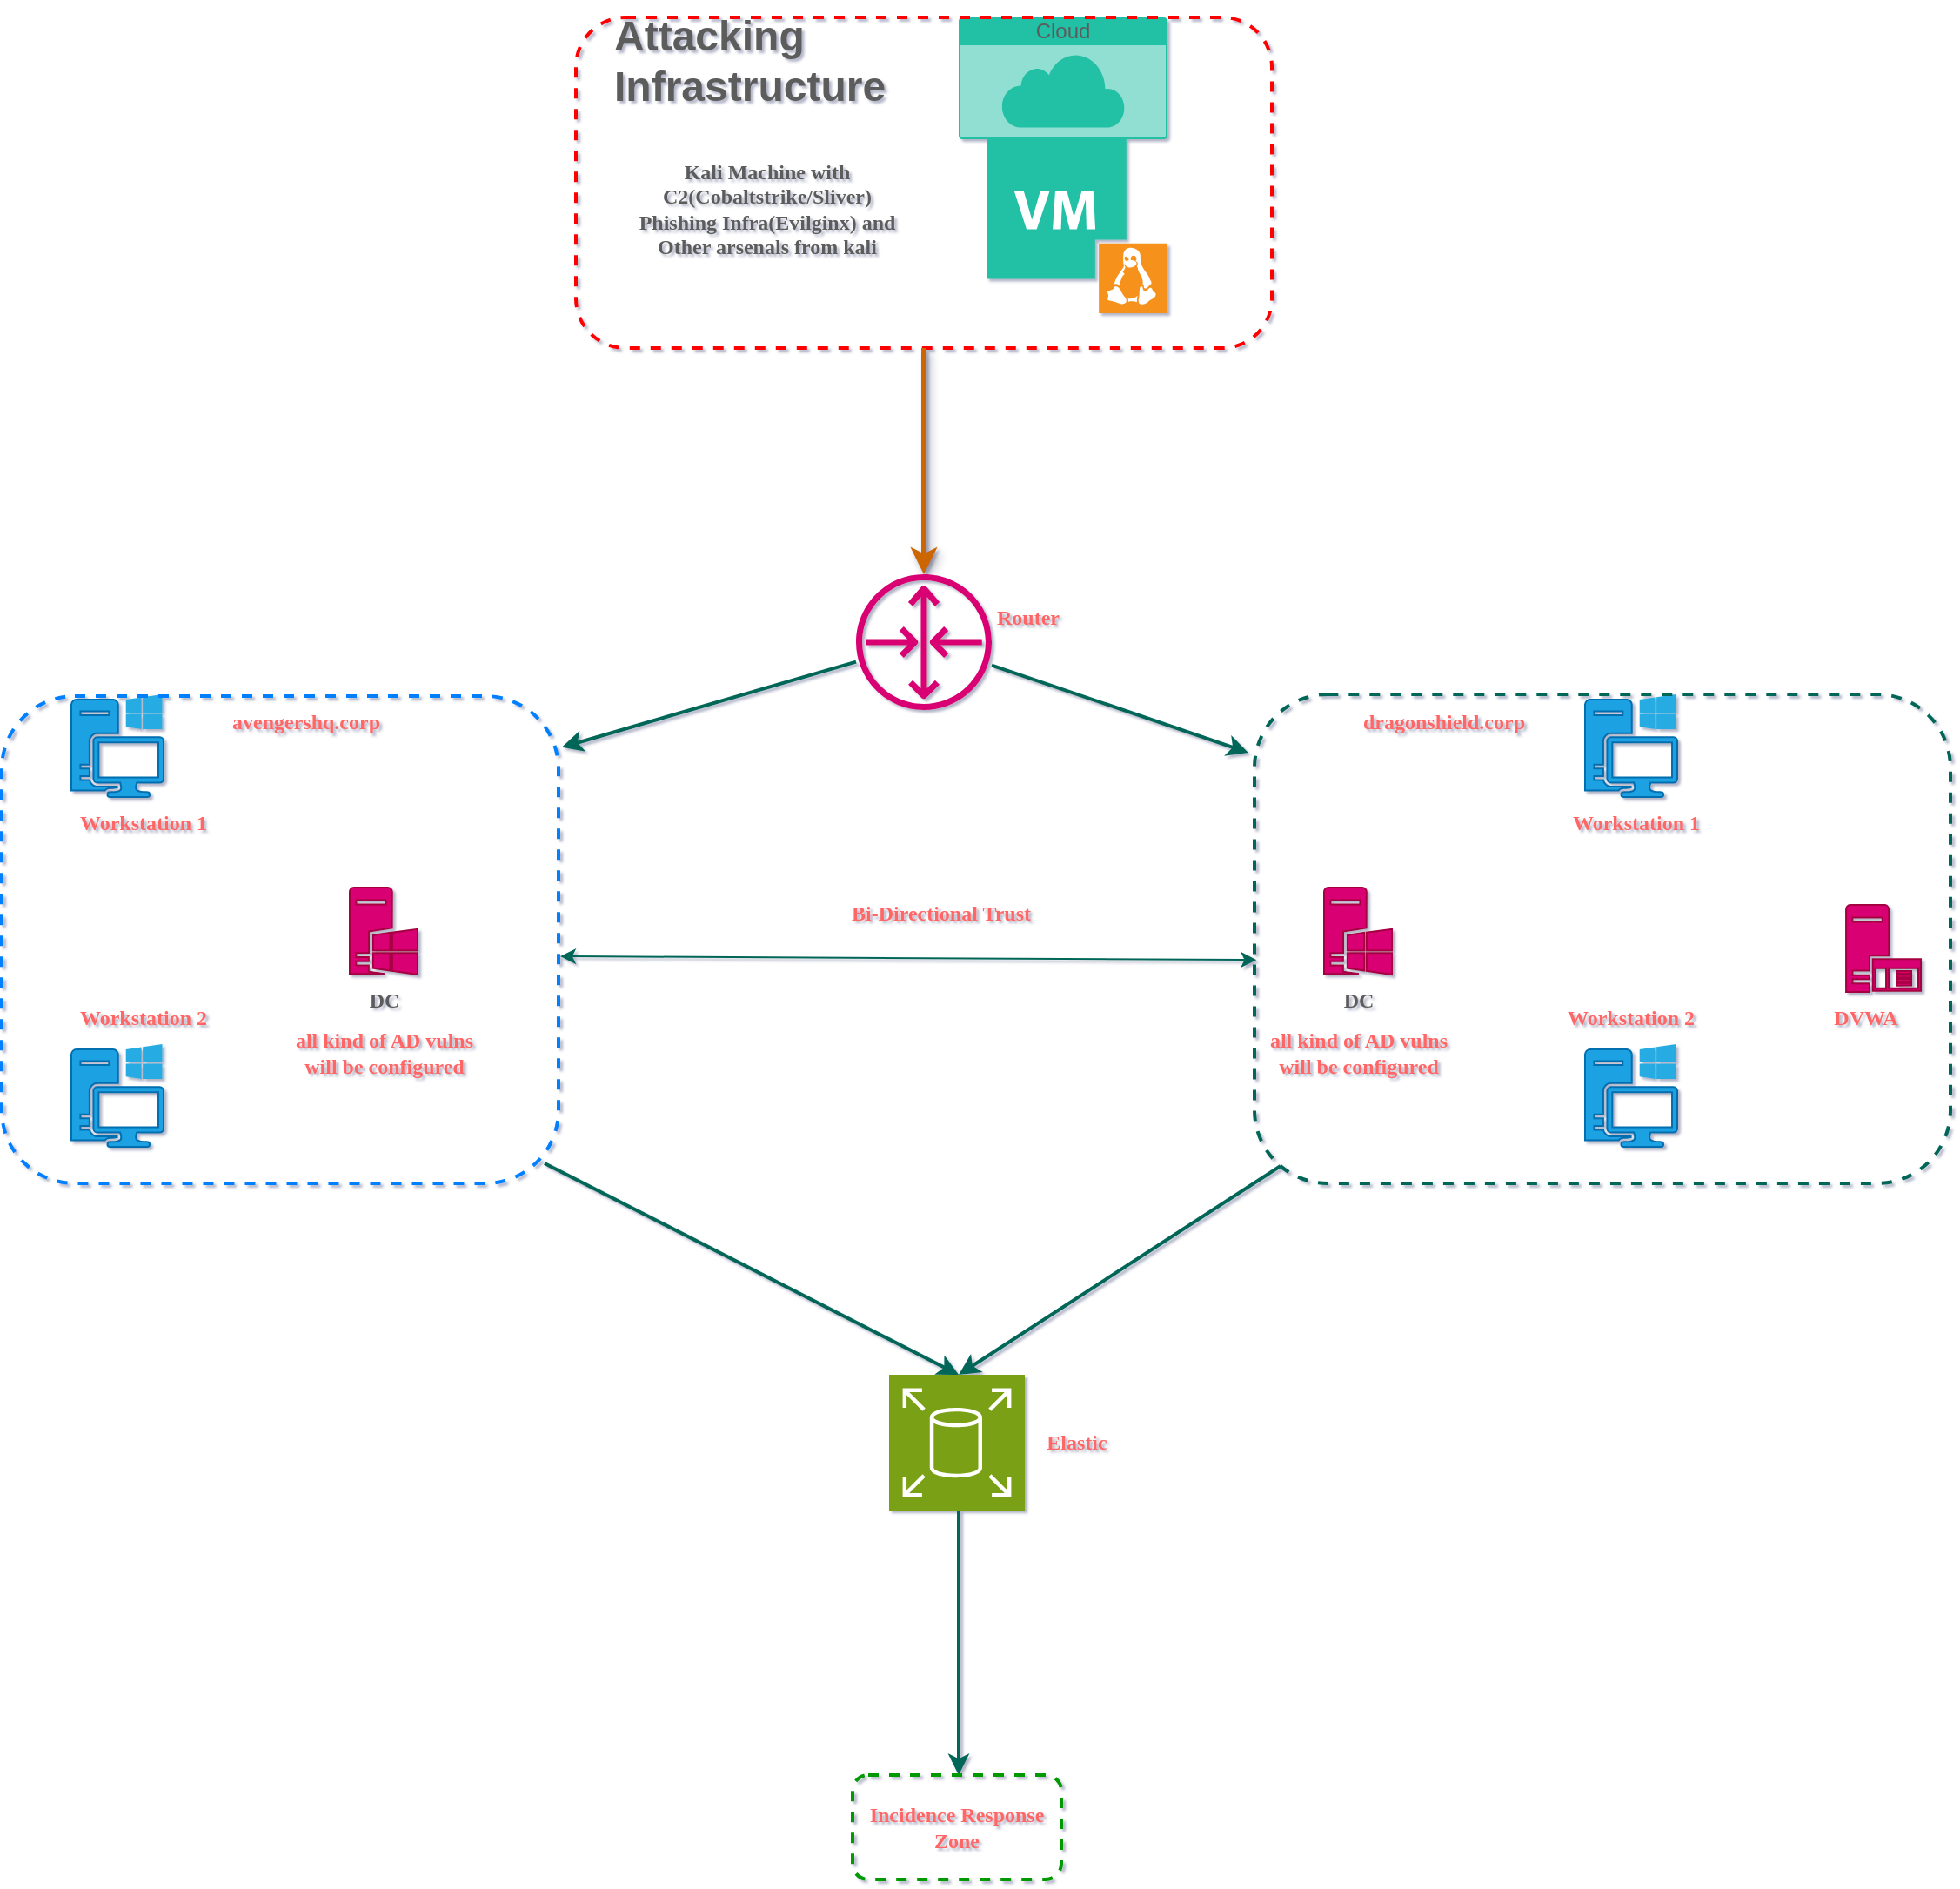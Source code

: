 <mxfile version="26.1.0">
  <diagram name="Page-1" id="hIMzLQnpSyQS0QaI6Of-">
    <mxGraphModel dx="1834" dy="819" grid="1" gridSize="10" guides="1" tooltips="1" connect="1" arrows="1" fold="1" page="0" pageScale="1" pageWidth="850" pageHeight="1400" background="none" math="0" shadow="1">
      <root>
        <mxCell id="0" />
        <mxCell id="1" parent="0" />
        <mxCell id="_PqFZ1HzRURmT83oFa9N-1" value="" style="shadow=0;dashed=0;html=1;strokeColor=none;fillColor=#21C0A5;labelPosition=center;verticalLabelPosition=bottom;verticalAlign=top;align=center;outlineConnect=0;shape=mxgraph.veeam.vm_linux;labelBackgroundColor=none;fontColor=#5C5C5C;rounded=1;" parent="1" vertex="1">
          <mxGeometry x="446" y="80" width="104" height="100" as="geometry" />
        </mxCell>
        <mxCell id="_PqFZ1HzRURmT83oFa9N-2" value="Cloud" style="html=1;whiteSpace=wrap;strokeColor=none;fillColor=#21C0A5;labelPosition=center;verticalLabelPosition=middle;verticalAlign=top;align=center;fontSize=12;outlineConnect=0;spacingTop=-6;fontColor=#5C5C5C;sketch=0;shape=mxgraph.sitemap.cloud;labelBackgroundColor=none;rounded=1;" parent="1" vertex="1">
          <mxGeometry x="430" y="10" width="120" height="70" as="geometry" />
        </mxCell>
        <mxCell id="_PqFZ1HzRURmT83oFa9N-3" value="" style="rounded=1;whiteSpace=wrap;html=1;fillColor=none;strokeColor=#FF0000;labelBackgroundColor=none;fontColor=#5C5C5C;strokeWidth=2;dashed=1;" parent="1" vertex="1">
          <mxGeometry x="210" y="10" width="400" height="190" as="geometry" />
        </mxCell>
        <mxCell id="_PqFZ1HzRURmT83oFa9N-4" value="&lt;h1 style=&quot;margin-top: 0px;&quot;&gt;Attacking&lt;br&gt;Infrastructure&lt;/h1&gt;" style="text;html=1;whiteSpace=wrap;overflow=hidden;rounded=1;fontColor=#5C5C5C;labelBackgroundColor=none;" parent="1" vertex="1">
          <mxGeometry x="230" width="180" height="120" as="geometry" />
        </mxCell>
        <mxCell id="_PqFZ1HzRURmT83oFa9N-5" value="&lt;font face=&quot;Verdana&quot;&gt;&lt;b&gt;Kali Machine with&lt;br&gt;C2(Cobaltstrike/Sliver)&lt;br&gt;Phishing Infra(Evilginx) and&lt;br&gt;Other arsenals from kali&lt;/b&gt;&lt;/font&gt;" style="text;html=1;align=center;verticalAlign=middle;whiteSpace=wrap;rounded=1;labelBackgroundColor=none;fontColor=#5C5C5C;" parent="1" vertex="1">
          <mxGeometry x="240" y="80" width="160" height="80" as="geometry" />
        </mxCell>
        <mxCell id="_PqFZ1HzRURmT83oFa9N-6" value="" style="endArrow=classic;html=1;rounded=1;strokeColor=#CC6600;fontColor=#5C5C5C;fillColor=#21C0A5;exitX=0.5;exitY=1;exitDx=0;exitDy=0;curved=0;strokeWidth=3;shadow=1;" parent="1" source="_PqFZ1HzRURmT83oFa9N-3" edge="1">
          <mxGeometry width="50" height="50" relative="1" as="geometry">
            <mxPoint x="400" y="450" as="sourcePoint" />
            <mxPoint x="410" y="330" as="targetPoint" />
          </mxGeometry>
        </mxCell>
        <mxCell id="_PqFZ1HzRURmT83oFa9N-7" value="" style="sketch=0;outlineConnect=0;fontColor=#ffffff;fillColor=#d80073;strokeColor=#A50040;dashed=0;verticalLabelPosition=bottom;verticalAlign=top;align=center;html=1;fontSize=12;fontStyle=0;aspect=fixed;pointerEvents=1;shape=mxgraph.aws4.router;rounded=1;" parent="1" vertex="1">
          <mxGeometry x="371" y="330" width="78" height="78" as="geometry" />
        </mxCell>
        <mxCell id="_PqFZ1HzRURmT83oFa9N-9" value="" style="sketch=0;aspect=fixed;pointerEvents=1;shadow=0;dashed=0;html=1;strokeColor=#A50040;labelPosition=center;verticalLabelPosition=bottom;verticalAlign=top;align=center;fillColor=#d80073;shape=mxgraph.mscae.enterprise.windows_server;rounded=1;fontColor=#ffffff;" parent="1" vertex="1">
          <mxGeometry x="80" y="510" width="39" height="50" as="geometry" />
        </mxCell>
        <mxCell id="_PqFZ1HzRURmT83oFa9N-10" value="" style="sketch=0;aspect=fixed;pointerEvents=1;shadow=0;dashed=0;html=1;strokeColor=#A50040;labelPosition=center;verticalLabelPosition=bottom;verticalAlign=top;align=center;fillColor=#d80073;shape=mxgraph.mscae.enterprise.windows_server;rounded=1;fontColor=#ffffff;" parent="1" vertex="1">
          <mxGeometry x="640" y="510" width="39" height="50" as="geometry" />
        </mxCell>
        <mxCell id="_PqFZ1HzRURmT83oFa9N-11" value="" style="sketch=0;pointerEvents=1;shadow=0;dashed=0;html=1;strokeColor=#006EAF;fillColor=#1ba1e2;labelPosition=center;verticalLabelPosition=bottom;verticalAlign=top;outlineConnect=0;align=center;shape=mxgraph.office.devices.workstation_pc;rounded=1;fontColor=#ffffff;" parent="1" vertex="1">
          <mxGeometry x="-80" y="600" width="53" height="59" as="geometry" />
        </mxCell>
        <mxCell id="_PqFZ1HzRURmT83oFa9N-12" value="" style="sketch=0;pointerEvents=1;shadow=0;dashed=0;html=1;strokeColor=#006EAF;fillColor=#1ba1e2;labelPosition=center;verticalLabelPosition=bottom;verticalAlign=top;outlineConnect=0;align=center;shape=mxgraph.office.devices.workstation_pc;rounded=1;fontColor=#ffffff;" parent="1" vertex="1">
          <mxGeometry x="-80" y="399" width="53" height="59" as="geometry" />
        </mxCell>
        <mxCell id="_PqFZ1HzRURmT83oFa9N-13" value="" style="sketch=0;pointerEvents=1;shadow=0;dashed=0;html=1;strokeColor=#006EAF;fillColor=#1ba1e2;labelPosition=center;verticalLabelPosition=bottom;verticalAlign=top;outlineConnect=0;align=center;shape=mxgraph.office.devices.workstation_pc;rounded=1;fontColor=#ffffff;" parent="1" vertex="1">
          <mxGeometry x="790" y="399" width="53" height="59" as="geometry" />
        </mxCell>
        <mxCell id="_PqFZ1HzRURmT83oFa9N-14" value="" style="sketch=0;pointerEvents=1;shadow=0;dashed=0;html=1;strokeColor=#006EAF;fillColor=#1ba1e2;labelPosition=center;verticalLabelPosition=bottom;verticalAlign=top;outlineConnect=0;align=center;shape=mxgraph.office.devices.workstation_pc;rounded=1;fontColor=#ffffff;" parent="1" vertex="1">
          <mxGeometry x="790" y="600" width="53" height="59" as="geometry" />
        </mxCell>
        <mxCell id="_PqFZ1HzRURmT83oFa9N-15" value="" style="rounded=1;whiteSpace=wrap;html=1;strokeColor=#007FFF;fontColor=#5C5C5C;fillColor=none;strokeWidth=2;dashed=1;" parent="1" vertex="1">
          <mxGeometry x="-120" y="400" width="320" height="280" as="geometry" />
        </mxCell>
        <mxCell id="_PqFZ1HzRURmT83oFa9N-16" value="" style="rounded=1;whiteSpace=wrap;html=1;strokeColor=#006658;fontColor=#5C5C5C;fillColor=none;dashed=1;strokeWidth=2;" parent="1" vertex="1">
          <mxGeometry x="600" y="399" width="400" height="281" as="geometry" />
        </mxCell>
        <mxCell id="_PqFZ1HzRURmT83oFa9N-17" value="&lt;font&gt;avengershq.corp&lt;/font&gt;" style="text;html=1;align=center;verticalAlign=middle;whiteSpace=wrap;rounded=0;fontColor=#FF6666;fontStyle=1;fontFamily=Verdana;" parent="1" vertex="1">
          <mxGeometry x="20" y="400" width="70" height="30" as="geometry" />
        </mxCell>
        <mxCell id="_PqFZ1HzRURmT83oFa9N-18" value="&lt;font face=&quot;Verdana&quot;&gt;dragonshield.corp&lt;/font&gt;" style="text;html=1;align=center;verticalAlign=middle;whiteSpace=wrap;rounded=0;fontColor=#FF6666;fontStyle=1" parent="1" vertex="1">
          <mxGeometry x="679" y="400" width="60" height="30" as="geometry" />
        </mxCell>
        <mxCell id="_PqFZ1HzRURmT83oFa9N-19" value="&lt;font face=&quot;Verdana&quot;&gt;DC&lt;/font&gt;" style="text;html=1;align=center;verticalAlign=middle;whiteSpace=wrap;rounded=0;fontColor=#5C5C5C;fontStyle=1" parent="1" vertex="1">
          <mxGeometry x="69.5" y="560" width="60" height="30" as="geometry" />
        </mxCell>
        <mxCell id="_PqFZ1HzRURmT83oFa9N-20" value="&lt;font face=&quot;Verdana&quot;&gt;DC&lt;/font&gt;" style="text;html=1;align=center;verticalAlign=middle;whiteSpace=wrap;rounded=0;fontColor=#5C5C5C;fontStyle=1" parent="1" vertex="1">
          <mxGeometry x="629.5" y="560" width="60" height="30" as="geometry" />
        </mxCell>
        <mxCell id="_PqFZ1HzRURmT83oFa9N-22" value="" style="endArrow=classic;startArrow=classic;html=1;rounded=1;strokeColor=#006658;fontColor=#5C5C5C;fillColor=#21C0A5;exitX=1.003;exitY=0.534;exitDx=0;exitDy=0;exitPerimeter=0;entryX=0.003;entryY=0.543;entryDx=0;entryDy=0;entryPerimeter=0;" parent="1" source="_PqFZ1HzRURmT83oFa9N-15" target="_PqFZ1HzRURmT83oFa9N-16" edge="1">
          <mxGeometry width="50" height="50" relative="1" as="geometry">
            <mxPoint x="370" y="600" as="sourcePoint" />
            <mxPoint x="420" y="550" as="targetPoint" />
          </mxGeometry>
        </mxCell>
        <mxCell id="_PqFZ1HzRURmT83oFa9N-23" value="&lt;font style=&quot;color: rgb(255, 102, 102);&quot; face=&quot;Verdana&quot;&gt;&lt;b&gt;Bi-Directional Trust&lt;/b&gt;&lt;/font&gt;" style="text;html=1;align=center;verticalAlign=middle;whiteSpace=wrap;rounded=0;fontColor=#5C5C5C;" parent="1" vertex="1">
          <mxGeometry x="360" y="510" width="120" height="30" as="geometry" />
        </mxCell>
        <mxCell id="_PqFZ1HzRURmT83oFa9N-25" value="" style="endArrow=classic;html=1;rounded=0;strokeColor=#006658;fontColor=#5C5C5C;fillColor=#21C0A5;entryX=-0.009;entryY=0.119;entryDx=0;entryDy=0;entryPerimeter=0;curved=1;strokeWidth=2;" parent="1" source="_PqFZ1HzRURmT83oFa9N-7" target="_PqFZ1HzRURmT83oFa9N-16" edge="1">
          <mxGeometry width="50" height="50" relative="1" as="geometry">
            <mxPoint x="370" y="520" as="sourcePoint" />
            <mxPoint x="420" y="470" as="targetPoint" />
          </mxGeometry>
        </mxCell>
        <mxCell id="_PqFZ1HzRURmT83oFa9N-26" value="" style="endArrow=classic;html=1;rounded=0;strokeColor=#006658;fontColor=#5C5C5C;fillColor=#21C0A5;entryX=1.006;entryY=0.105;entryDx=0;entryDy=0;entryPerimeter=0;curved=1;strokeWidth=2;" parent="1" source="_PqFZ1HzRURmT83oFa9N-7" target="_PqFZ1HzRURmT83oFa9N-15" edge="1">
          <mxGeometry width="50" height="50" relative="1" as="geometry">
            <mxPoint x="369" y="390" as="sourcePoint" />
            <mxPoint x="484" y="440" as="targetPoint" />
          </mxGeometry>
        </mxCell>
        <mxCell id="_PqFZ1HzRURmT83oFa9N-27" value="&lt;font style=&quot;color: rgb(255, 102, 102);&quot; face=&quot;Verdana&quot;&gt;&lt;b&gt;Router&lt;/b&gt;&lt;/font&gt;" style="text;html=1;align=center;verticalAlign=middle;whiteSpace=wrap;rounded=0;fontColor=#5C5C5C;" parent="1" vertex="1">
          <mxGeometry x="410" y="340" width="120" height="30" as="geometry" />
        </mxCell>
        <mxCell id="_PqFZ1HzRURmT83oFa9N-29" value="&lt;font face=&quot;Verdana&quot; color=&quot;#ff6666&quot;&gt;&lt;b&gt;all kind of AD vulns will be configured&lt;/b&gt;&lt;/font&gt;" style="text;html=1;align=center;verticalAlign=middle;whiteSpace=wrap;rounded=0;fontColor=#5C5C5C;" parent="1" vertex="1">
          <mxGeometry x="39.5" y="590" width="120" height="30" as="geometry" />
        </mxCell>
        <mxCell id="_PqFZ1HzRURmT83oFa9N-30" value="&lt;font face=&quot;Verdana&quot; color=&quot;#ff6666&quot;&gt;&lt;b&gt;all kind of AD vulns will be configured&lt;/b&gt;&lt;/font&gt;" style="text;html=1;align=center;verticalAlign=middle;whiteSpace=wrap;rounded=0;fontColor=#5C5C5C;" parent="1" vertex="1">
          <mxGeometry x="600" y="590" width="120" height="30" as="geometry" />
        </mxCell>
        <mxCell id="_PqFZ1HzRURmT83oFa9N-31" value="&lt;font&gt;Workstation 1&lt;/font&gt;" style="text;html=1;align=center;verticalAlign=middle;whiteSpace=wrap;rounded=0;fontColor=#FF6666;fontStyle=1;fontFamily=Verdana;" parent="1" vertex="1">
          <mxGeometry x="-88.5" y="458" width="98.5" height="30" as="geometry" />
        </mxCell>
        <mxCell id="_PqFZ1HzRURmT83oFa9N-33" value="&lt;font&gt;Workstation 2&lt;/font&gt;" style="text;html=1;align=center;verticalAlign=middle;whiteSpace=wrap;rounded=0;fontColor=#FF6666;fontStyle=1;fontFamily=Verdana;" parent="1" vertex="1">
          <mxGeometry x="-88.5" y="570" width="98.5" height="30" as="geometry" />
        </mxCell>
        <mxCell id="_PqFZ1HzRURmT83oFa9N-34" value="&lt;font&gt;Workstation 1&lt;/font&gt;" style="text;html=1;align=center;verticalAlign=middle;whiteSpace=wrap;rounded=0;fontColor=#FF6666;fontStyle=1;fontFamily=Verdana;" parent="1" vertex="1">
          <mxGeometry x="770" y="458" width="98.5" height="30" as="geometry" />
        </mxCell>
        <mxCell id="_PqFZ1HzRURmT83oFa9N-35" value="&lt;font&gt;Workstation 2&lt;/font&gt;" style="text;html=1;align=center;verticalAlign=middle;whiteSpace=wrap;rounded=0;fontColor=#FF6666;fontStyle=1;fontFamily=Verdana;" parent="1" vertex="1">
          <mxGeometry x="767.25" y="570" width="98.5" height="30" as="geometry" />
        </mxCell>
        <mxCell id="_PqFZ1HzRURmT83oFa9N-36" value="" style="sketch=0;aspect=fixed;pointerEvents=1;shadow=0;dashed=0;html=1;strokeColor=#A50040;labelPosition=center;verticalLabelPosition=bottom;verticalAlign=top;align=center;fillColor=#d80073;shape=mxgraph.mscae.enterprise.application_server;rounded=1;fontColor=#ffffff;" parent="1" vertex="1">
          <mxGeometry x="940" y="520" width="43" height="50" as="geometry" />
        </mxCell>
        <mxCell id="_PqFZ1HzRURmT83oFa9N-37" value="&lt;font&gt;DVWA&lt;/font&gt;" style="text;html=1;align=center;verticalAlign=middle;whiteSpace=wrap;rounded=0;fontColor=#FF6666;fontStyle=1;fontFamily=Verdana;" parent="1" vertex="1">
          <mxGeometry x="901.5" y="570" width="98.5" height="30" as="geometry" />
        </mxCell>
        <mxCell id="_PqFZ1HzRURmT83oFa9N-38" value="" style="endArrow=classic;html=1;rounded=0;strokeColor=#006658;fontColor=#5C5C5C;fillColor=#21C0A5;curved=1;strokeWidth=2;" parent="1" edge="1">
          <mxGeometry width="50" height="50" relative="1" as="geometry">
            <mxPoint x="615" y="670" as="sourcePoint" />
            <mxPoint x="430" y="790" as="targetPoint" />
          </mxGeometry>
        </mxCell>
        <mxCell id="_PqFZ1HzRURmT83oFa9N-39" value="" style="endArrow=classic;html=1;rounded=0;strokeColor=#006658;fontColor=#5C5C5C;fillColor=#21C0A5;curved=1;strokeWidth=2;exitX=0.975;exitY=0.959;exitDx=0;exitDy=0;exitPerimeter=0;" parent="1" source="_PqFZ1HzRURmT83oFa9N-15" edge="1">
          <mxGeometry width="50" height="50" relative="1" as="geometry">
            <mxPoint x="625" y="680" as="sourcePoint" />
            <mxPoint x="430" y="790" as="targetPoint" />
          </mxGeometry>
        </mxCell>
        <mxCell id="_PqFZ1HzRURmT83oFa9N-40" value="" style="sketch=0;points=[[0,0,0],[0.25,0,0],[0.5,0,0],[0.75,0,0],[1,0,0],[0,1,0],[0.25,1,0],[0.5,1,0],[0.75,1,0],[1,1,0],[0,0.25,0],[0,0.5,0],[0,0.75,0],[1,0.25,0],[1,0.5,0],[1,0.75,0]];outlineConnect=0;fontColor=#232F3E;fillColor=#7AA116;strokeColor=#ffffff;dashed=0;verticalLabelPosition=bottom;verticalAlign=top;align=center;html=1;fontSize=12;fontStyle=0;aspect=fixed;shape=mxgraph.aws4.resourceIcon;resIcon=mxgraph.aws4.elastic_block_store;rounded=1;" parent="1" vertex="1">
          <mxGeometry x="390" y="790" width="78" height="78" as="geometry" />
        </mxCell>
        <mxCell id="G2rxZPcfdrlcwnSySgxY-2" value="&lt;font style=&quot;color: rgb(255, 102, 102);&quot; face=&quot;Verdana&quot;&gt;&lt;b&gt;Elastic&lt;/b&gt;&lt;/font&gt;" style="text;html=1;align=center;verticalAlign=middle;whiteSpace=wrap;rounded=0;fontColor=#5C5C5C;" vertex="1" parent="1">
          <mxGeometry x="438" y="814" width="120" height="30" as="geometry" />
        </mxCell>
        <mxCell id="G2rxZPcfdrlcwnSySgxY-4" value="" style="endArrow=classic;html=1;rounded=0;strokeColor=#006658;fontColor=#5C5C5C;fillColor=#21C0A5;curved=1;strokeWidth=2;exitX=0.975;exitY=0.959;exitDx=0;exitDy=0;exitPerimeter=0;" edge="1" parent="1">
          <mxGeometry width="50" height="50" relative="1" as="geometry">
            <mxPoint x="430" y="868" as="sourcePoint" />
            <mxPoint x="430" y="1020" as="targetPoint" />
          </mxGeometry>
        </mxCell>
        <mxCell id="G2rxZPcfdrlcwnSySgxY-5" value="" style="rounded=1;whiteSpace=wrap;html=1;fillColor=none;dashed=1;strokeWidth=2;strokeColor=#009900;" vertex="1" parent="1">
          <mxGeometry x="369" y="1020" width="120" height="60" as="geometry" />
        </mxCell>
        <mxCell id="G2rxZPcfdrlcwnSySgxY-6" value="&lt;font style=&quot;color: rgb(255, 102, 102);&quot; face=&quot;Verdana&quot;&gt;&lt;b&gt;Incidence Response Zone&lt;/b&gt;&lt;/font&gt;" style="text;html=1;align=center;verticalAlign=middle;whiteSpace=wrap;rounded=0;fontColor=#5C5C5C;" vertex="1" parent="1">
          <mxGeometry x="369" y="1035" width="120" height="30" as="geometry" />
        </mxCell>
      </root>
    </mxGraphModel>
  </diagram>
</mxfile>
